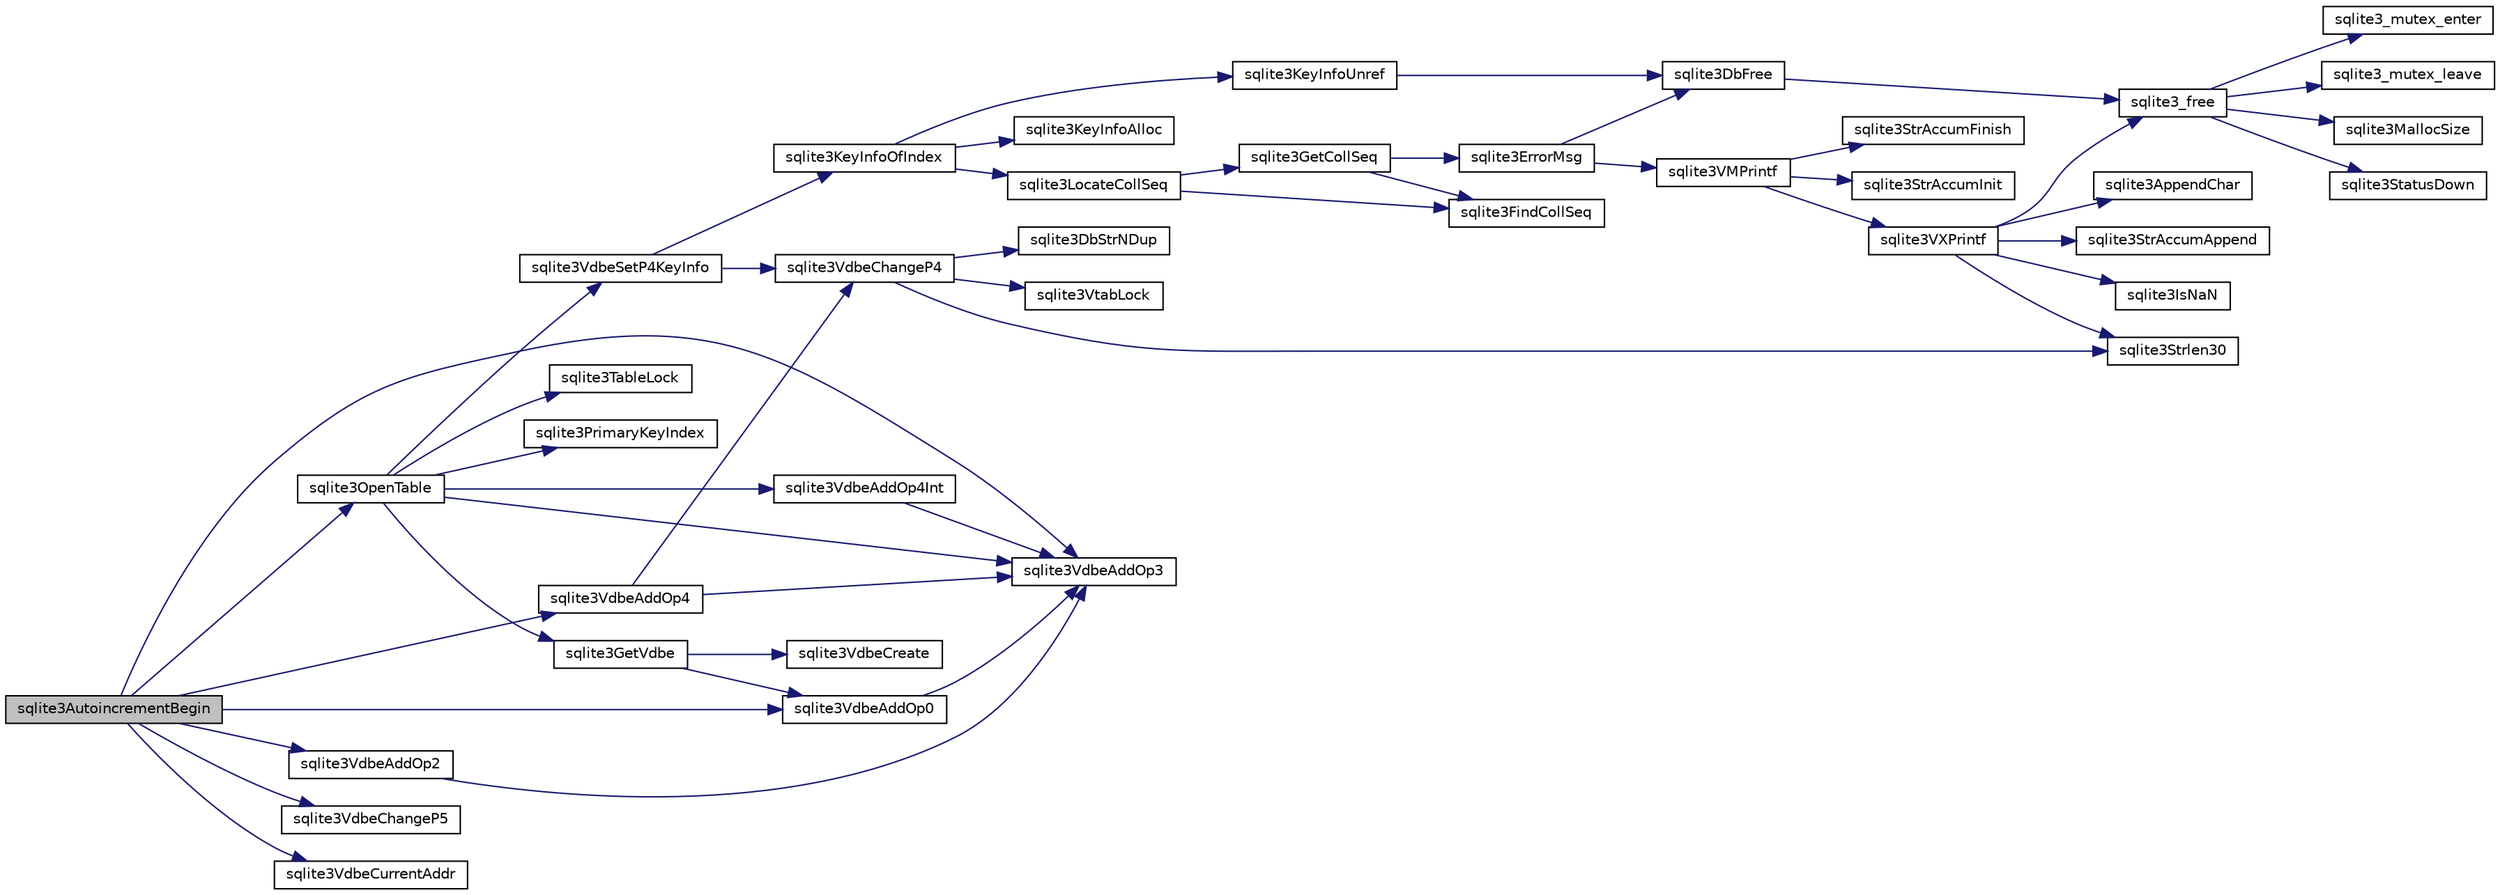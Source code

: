 digraph "sqlite3AutoincrementBegin"
{
  edge [fontname="Helvetica",fontsize="10",labelfontname="Helvetica",labelfontsize="10"];
  node [fontname="Helvetica",fontsize="10",shape=record];
  rankdir="LR";
  Node1 [label="sqlite3AutoincrementBegin",height=0.2,width=0.4,color="black", fillcolor="grey75", style="filled", fontcolor="black"];
  Node1 -> Node2 [color="midnightblue",fontsize="10",style="solid"];
  Node2 [label="sqlite3OpenTable",height=0.2,width=0.4,color="black", fillcolor="white", style="filled",URL="$sqlite3_8c.html#aa935d8de28fb95e999736ef792d5a808"];
  Node2 -> Node3 [color="midnightblue",fontsize="10",style="solid"];
  Node3 [label="sqlite3GetVdbe",height=0.2,width=0.4,color="black", fillcolor="white", style="filled",URL="$sqlite3_8c.html#a76b721dcd00b0587308547594cb6c1f4"];
  Node3 -> Node4 [color="midnightblue",fontsize="10",style="solid"];
  Node4 [label="sqlite3VdbeCreate",height=0.2,width=0.4,color="black", fillcolor="white", style="filled",URL="$sqlite3_8c.html#a7778fbbc1a7b677f680ce0afc44a88e2"];
  Node3 -> Node5 [color="midnightblue",fontsize="10",style="solid"];
  Node5 [label="sqlite3VdbeAddOp0",height=0.2,width=0.4,color="black", fillcolor="white", style="filled",URL="$sqlite3_8c.html#a0aefd237fc1d629f3a3d3d454ced408a"];
  Node5 -> Node6 [color="midnightblue",fontsize="10",style="solid"];
  Node6 [label="sqlite3VdbeAddOp3",height=0.2,width=0.4,color="black", fillcolor="white", style="filled",URL="$sqlite3_8c.html#a29b4560b019211a73e1478cec7468345"];
  Node2 -> Node7 [color="midnightblue",fontsize="10",style="solid"];
  Node7 [label="sqlite3TableLock",height=0.2,width=0.4,color="black", fillcolor="white", style="filled",URL="$sqlite3_8c.html#a13be5e81f379c515f270f6f2a3bb63a7"];
  Node2 -> Node8 [color="midnightblue",fontsize="10",style="solid"];
  Node8 [label="sqlite3VdbeAddOp4Int",height=0.2,width=0.4,color="black", fillcolor="white", style="filled",URL="$sqlite3_8c.html#afff63410071bb7015a6392d8a7704b43"];
  Node8 -> Node6 [color="midnightblue",fontsize="10",style="solid"];
  Node2 -> Node9 [color="midnightblue",fontsize="10",style="solid"];
  Node9 [label="sqlite3PrimaryKeyIndex",height=0.2,width=0.4,color="black", fillcolor="white", style="filled",URL="$sqlite3_8c.html#af6edde3fbbd22a22b86ad32677fad95b"];
  Node2 -> Node6 [color="midnightblue",fontsize="10",style="solid"];
  Node2 -> Node10 [color="midnightblue",fontsize="10",style="solid"];
  Node10 [label="sqlite3VdbeSetP4KeyInfo",height=0.2,width=0.4,color="black", fillcolor="white", style="filled",URL="$sqlite3_8c.html#a342090b36fbf7fdace2a23b8efca030c"];
  Node10 -> Node11 [color="midnightblue",fontsize="10",style="solid"];
  Node11 [label="sqlite3VdbeChangeP4",height=0.2,width=0.4,color="black", fillcolor="white", style="filled",URL="$sqlite3_8c.html#add0d891a062d044a0c7e6fc072702830"];
  Node11 -> Node12 [color="midnightblue",fontsize="10",style="solid"];
  Node12 [label="sqlite3VtabLock",height=0.2,width=0.4,color="black", fillcolor="white", style="filled",URL="$sqlite3_8c.html#aa2b6bcc2ba2b313da4b72e6b0d83dea6"];
  Node11 -> Node13 [color="midnightblue",fontsize="10",style="solid"];
  Node13 [label="sqlite3Strlen30",height=0.2,width=0.4,color="black", fillcolor="white", style="filled",URL="$sqlite3_8c.html#a3dcd80ba41f1a308193dee74857b62a7"];
  Node11 -> Node14 [color="midnightblue",fontsize="10",style="solid"];
  Node14 [label="sqlite3DbStrNDup",height=0.2,width=0.4,color="black", fillcolor="white", style="filled",URL="$sqlite3_8c.html#a48e8c757f70cba60fe83ce00ad8de713"];
  Node10 -> Node15 [color="midnightblue",fontsize="10",style="solid"];
  Node15 [label="sqlite3KeyInfoOfIndex",height=0.2,width=0.4,color="black", fillcolor="white", style="filled",URL="$sqlite3_8c.html#a7b4298fb8e674075dbe680baae5f451b"];
  Node15 -> Node16 [color="midnightblue",fontsize="10",style="solid"];
  Node16 [label="sqlite3KeyInfoAlloc",height=0.2,width=0.4,color="black", fillcolor="white", style="filled",URL="$sqlite3_8c.html#aeb7a31938dad201125fdb79ab98259ba"];
  Node15 -> Node17 [color="midnightblue",fontsize="10",style="solid"];
  Node17 [label="sqlite3LocateCollSeq",height=0.2,width=0.4,color="black", fillcolor="white", style="filled",URL="$sqlite3_8c.html#a7dda1703fcf97a8e9a556697976c90af"];
  Node17 -> Node18 [color="midnightblue",fontsize="10",style="solid"];
  Node18 [label="sqlite3FindCollSeq",height=0.2,width=0.4,color="black", fillcolor="white", style="filled",URL="$sqlite3_8c.html#ac4f91d39f24a6435de12698fdb16bc14"];
  Node17 -> Node19 [color="midnightblue",fontsize="10",style="solid"];
  Node19 [label="sqlite3GetCollSeq",height=0.2,width=0.4,color="black", fillcolor="white", style="filled",URL="$sqlite3_8c.html#a4ed2e10e20f9616894d068c6c73c3134"];
  Node19 -> Node18 [color="midnightblue",fontsize="10",style="solid"];
  Node19 -> Node20 [color="midnightblue",fontsize="10",style="solid"];
  Node20 [label="sqlite3ErrorMsg",height=0.2,width=0.4,color="black", fillcolor="white", style="filled",URL="$sqlite3_8c.html#aee2798e173651adae0f9c85469f3457d"];
  Node20 -> Node21 [color="midnightblue",fontsize="10",style="solid"];
  Node21 [label="sqlite3VMPrintf",height=0.2,width=0.4,color="black", fillcolor="white", style="filled",URL="$sqlite3_8c.html#a05535d0982ef06fbc2ee8195ebbae689"];
  Node21 -> Node22 [color="midnightblue",fontsize="10",style="solid"];
  Node22 [label="sqlite3StrAccumInit",height=0.2,width=0.4,color="black", fillcolor="white", style="filled",URL="$sqlite3_8c.html#aabf95e113b9d54d519cd15a56215f560"];
  Node21 -> Node23 [color="midnightblue",fontsize="10",style="solid"];
  Node23 [label="sqlite3VXPrintf",height=0.2,width=0.4,color="black", fillcolor="white", style="filled",URL="$sqlite3_8c.html#a63c25806c9bd4a2b76f9a0eb232c6bde"];
  Node23 -> Node24 [color="midnightblue",fontsize="10",style="solid"];
  Node24 [label="sqlite3StrAccumAppend",height=0.2,width=0.4,color="black", fillcolor="white", style="filled",URL="$sqlite3_8c.html#a56664fa33def33c5a5245b623441d5e0"];
  Node23 -> Node25 [color="midnightblue",fontsize="10",style="solid"];
  Node25 [label="sqlite3IsNaN",height=0.2,width=0.4,color="black", fillcolor="white", style="filled",URL="$sqlite3_8c.html#aed4d78203877c3486765ccbc7feebb50"];
  Node23 -> Node13 [color="midnightblue",fontsize="10",style="solid"];
  Node23 -> Node26 [color="midnightblue",fontsize="10",style="solid"];
  Node26 [label="sqlite3AppendChar",height=0.2,width=0.4,color="black", fillcolor="white", style="filled",URL="$sqlite3_8c.html#ab21f9ee97a24b1d7a75097e6a08e8e64"];
  Node23 -> Node27 [color="midnightblue",fontsize="10",style="solid"];
  Node27 [label="sqlite3_free",height=0.2,width=0.4,color="black", fillcolor="white", style="filled",URL="$sqlite3_8c.html#aced35e2ed62edd9c721ade882d508123"];
  Node27 -> Node28 [color="midnightblue",fontsize="10",style="solid"];
  Node28 [label="sqlite3_mutex_enter",height=0.2,width=0.4,color="black", fillcolor="white", style="filled",URL="$sqlite3_8c.html#af5a0a035d6f2e625f7fa5339365e8970"];
  Node27 -> Node29 [color="midnightblue",fontsize="10",style="solid"];
  Node29 [label="sqlite3_mutex_leave",height=0.2,width=0.4,color="black", fillcolor="white", style="filled",URL="$sqlite3_8c.html#a7ebfb82d85f10ee7a80ea8d7ff155c65"];
  Node27 -> Node30 [color="midnightblue",fontsize="10",style="solid"];
  Node30 [label="sqlite3MallocSize",height=0.2,width=0.4,color="black", fillcolor="white", style="filled",URL="$sqlite3_8c.html#acf5d2a5f35270bafb050bd2def576955"];
  Node27 -> Node31 [color="midnightblue",fontsize="10",style="solid"];
  Node31 [label="sqlite3StatusDown",height=0.2,width=0.4,color="black", fillcolor="white", style="filled",URL="$sqlite3_8c.html#a3388b10ce0b0a4fc95dfb85ccdb904c1"];
  Node21 -> Node32 [color="midnightblue",fontsize="10",style="solid"];
  Node32 [label="sqlite3StrAccumFinish",height=0.2,width=0.4,color="black", fillcolor="white", style="filled",URL="$sqlite3_8c.html#adb7f26b10ac1b847db6f000ef4c2e2ba"];
  Node20 -> Node33 [color="midnightblue",fontsize="10",style="solid"];
  Node33 [label="sqlite3DbFree",height=0.2,width=0.4,color="black", fillcolor="white", style="filled",URL="$sqlite3_8c.html#ac70ab821a6607b4a1b909582dc37a069"];
  Node33 -> Node27 [color="midnightblue",fontsize="10",style="solid"];
  Node15 -> Node34 [color="midnightblue",fontsize="10",style="solid"];
  Node34 [label="sqlite3KeyInfoUnref",height=0.2,width=0.4,color="black", fillcolor="white", style="filled",URL="$sqlite3_8c.html#ac94cc1874ab0865db1dbbefd3886ba4a"];
  Node34 -> Node33 [color="midnightblue",fontsize="10",style="solid"];
  Node1 -> Node5 [color="midnightblue",fontsize="10",style="solid"];
  Node1 -> Node35 [color="midnightblue",fontsize="10",style="solid"];
  Node35 [label="sqlite3VdbeAddOp2",height=0.2,width=0.4,color="black", fillcolor="white", style="filled",URL="$sqlite3_8c.html#ae87204d7b069da19e4db0404c6deaae5"];
  Node35 -> Node6 [color="midnightblue",fontsize="10",style="solid"];
  Node1 -> Node6 [color="midnightblue",fontsize="10",style="solid"];
  Node1 -> Node36 [color="midnightblue",fontsize="10",style="solid"];
  Node36 [label="sqlite3VdbeAddOp4",height=0.2,width=0.4,color="black", fillcolor="white", style="filled",URL="$sqlite3_8c.html#a739d7a47b1c11779283b7797ea7e1d4d"];
  Node36 -> Node6 [color="midnightblue",fontsize="10",style="solid"];
  Node36 -> Node11 [color="midnightblue",fontsize="10",style="solid"];
  Node1 -> Node37 [color="midnightblue",fontsize="10",style="solid"];
  Node37 [label="sqlite3VdbeChangeP5",height=0.2,width=0.4,color="black", fillcolor="white", style="filled",URL="$sqlite3_8c.html#a4dde2e4087eda945511b05d667050740"];
  Node1 -> Node38 [color="midnightblue",fontsize="10",style="solid"];
  Node38 [label="sqlite3VdbeCurrentAddr",height=0.2,width=0.4,color="black", fillcolor="white", style="filled",URL="$sqlite3_8c.html#a5e2bf0933a091bdfd7f0acd86a894889"];
}
